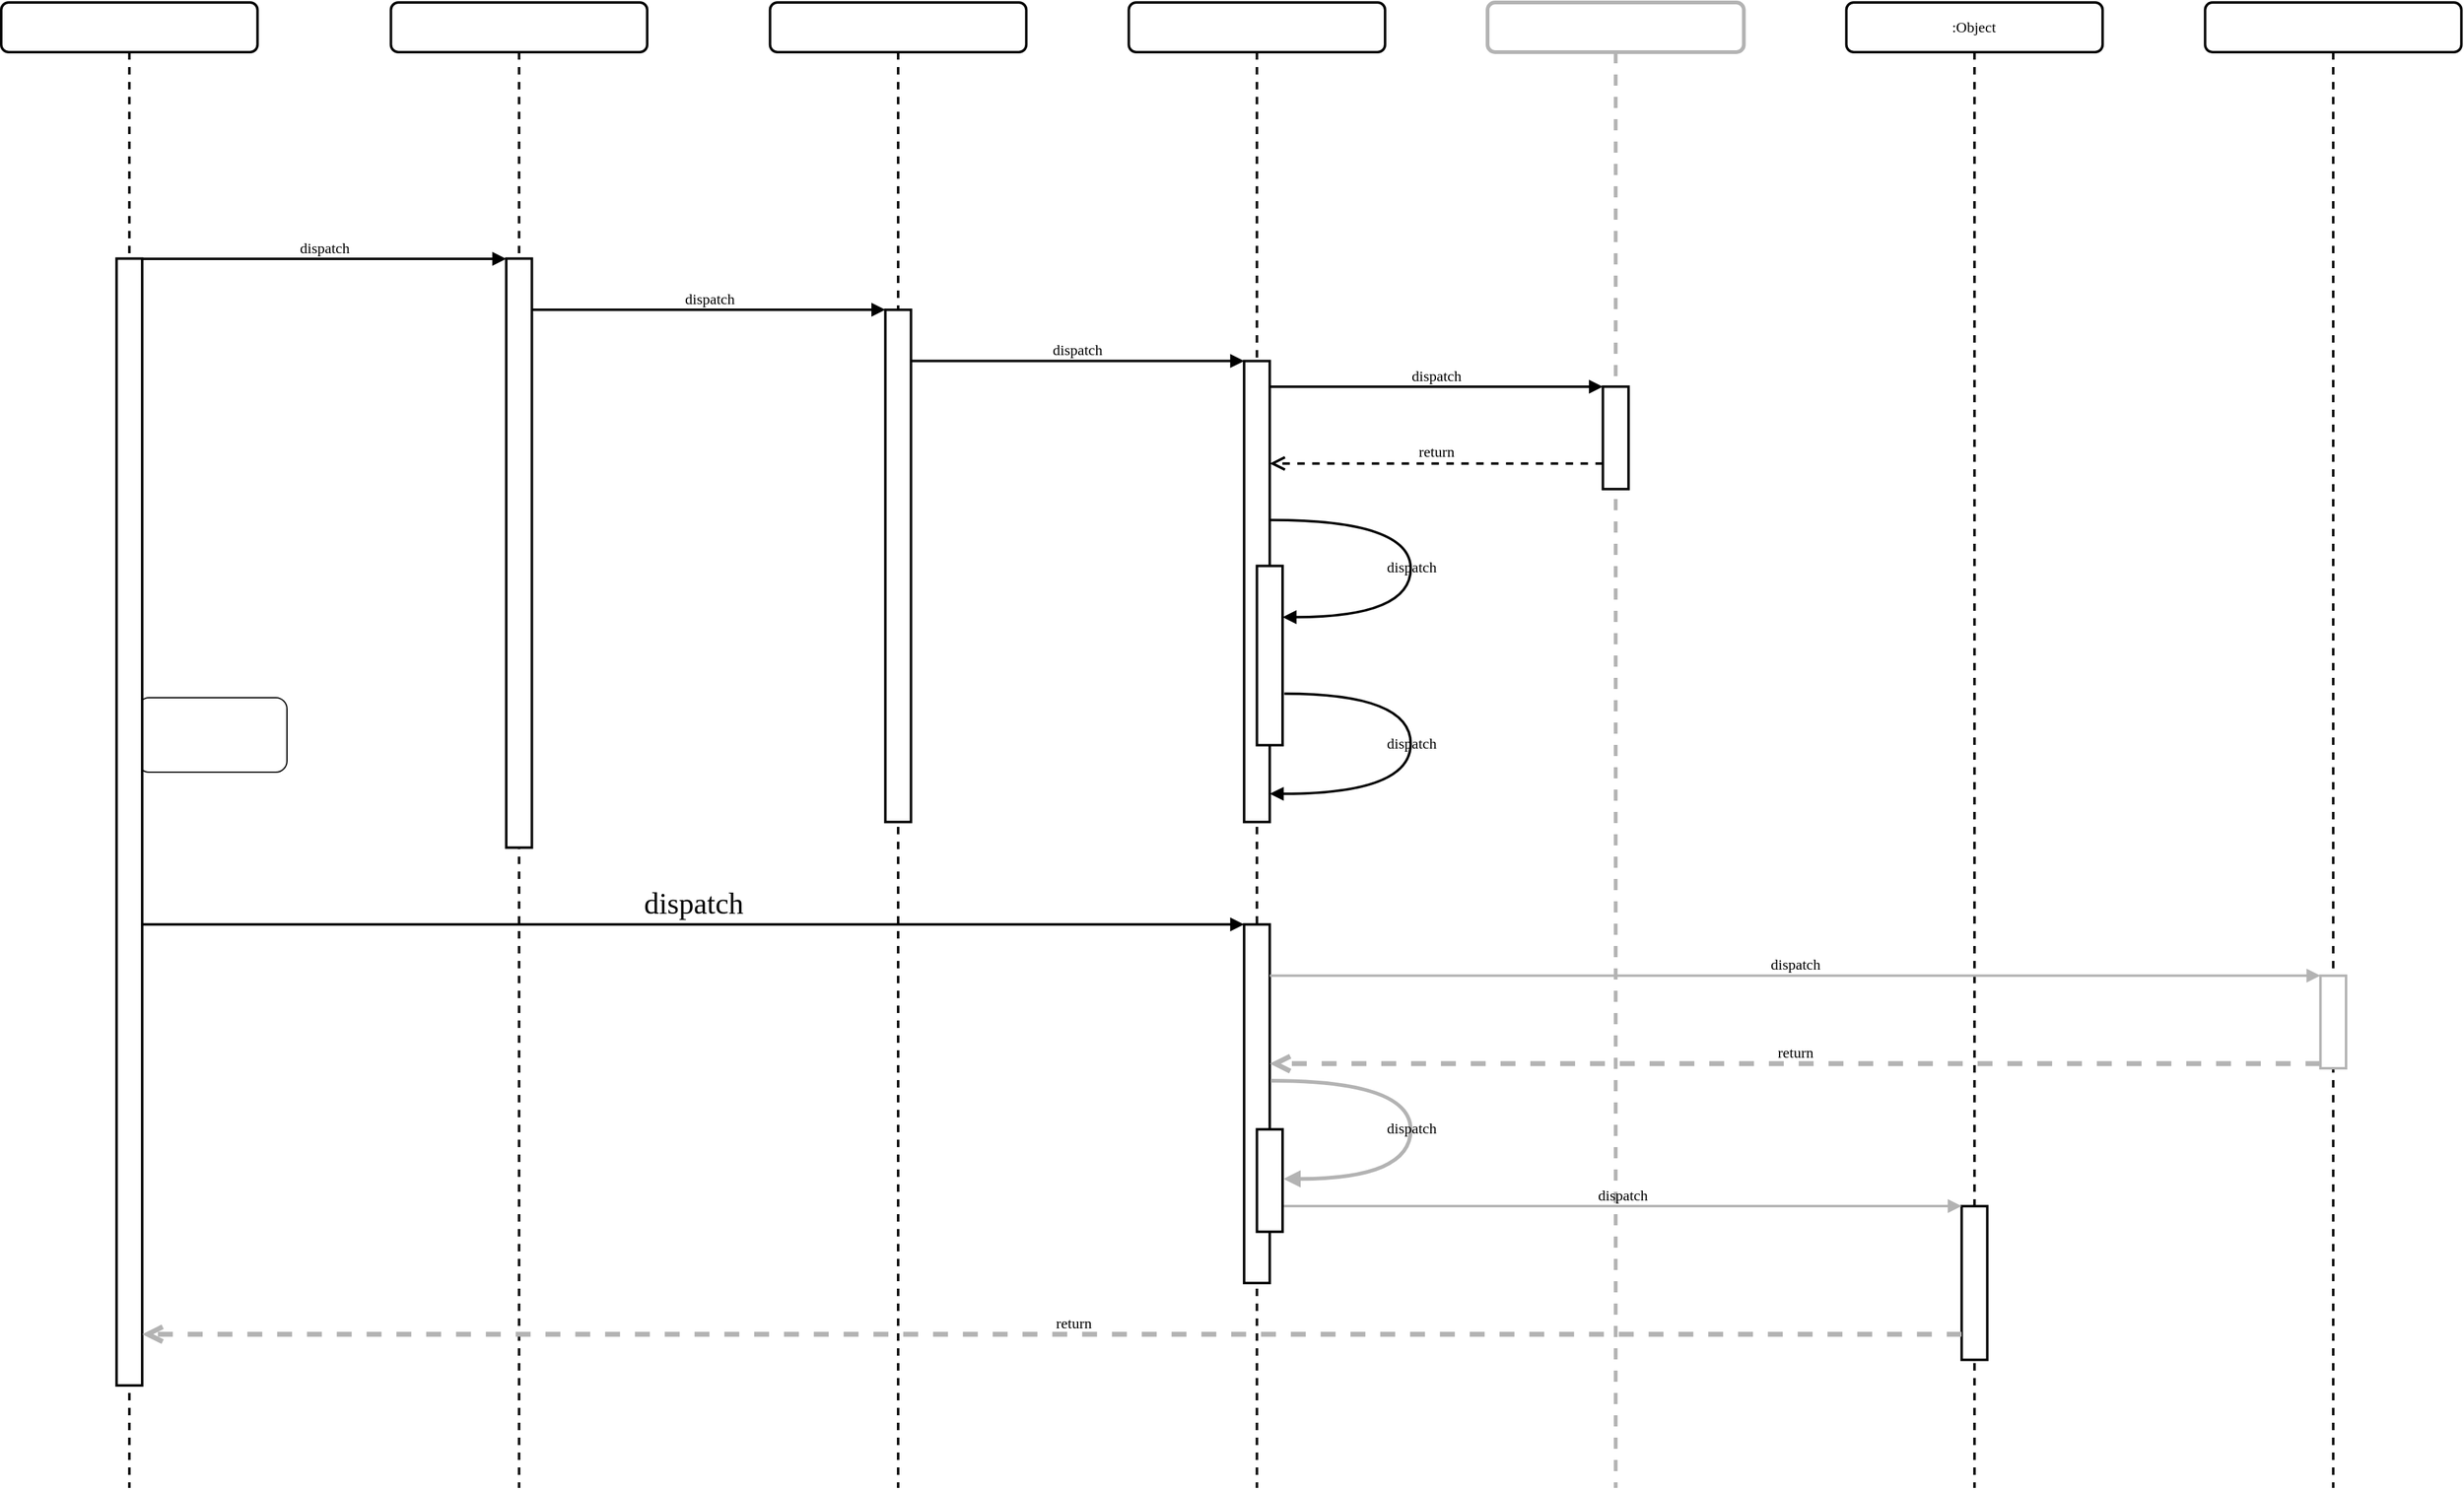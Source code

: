 <mxfile version="21.0.8" type="github"><diagram id="Q6yI5cCWeAKQi3FaQHt-" name="第 1 页"><mxGraphModel dx="2390" dy="1273" grid="0" gridSize="10" guides="1" tooltips="1" connect="1" arrows="1" fold="1" page="1" pageScale="1" pageWidth="827" pageHeight="1169" math="0" shadow="0"><root><mxCell id="0"/><mxCell id="1" parent="0"/><mxCell id="ErtFUgv5RgOVQd-doz0e-1" value="" style="rounded=1;whiteSpace=wrap;html=1;" parent="1" vertex="1"><mxGeometry x="180" y="680" width="120" height="60" as="geometry"/></mxCell><mxCell id="xoVI2AnB3weZR6k_ue2--1" value=":Object" style="shape=umlLifeline;perimeter=lifelinePerimeter;whiteSpace=wrap;html=1;container=1;collapsible=0;recursiveResize=0;outlineConnect=0;rounded=1;shadow=0;comic=0;labelBackgroundColor=none;strokeWidth=2;fontFamily=Verdana;fontSize=12;align=center;fillColor=#FFFFFF;fontColor=#FFFFFF;" vertex="1" parent="1"><mxGeometry x="383.707" y="120" width="206.291" height="1196.486" as="geometry"/></mxCell><mxCell id="xoVI2AnB3weZR6k_ue2--2" value="" style="html=1;points=[];perimeter=orthogonalPerimeter;rounded=0;shadow=0;comic=0;labelBackgroundColor=none;strokeWidth=2;fontFamily=Verdana;fontSize=12;align=center;" vertex="1" parent="xoVI2AnB3weZR6k_ue2--1"><mxGeometry x="92.831" y="206.291" width="20.629" height="474.468" as="geometry"/></mxCell><mxCell id="xoVI2AnB3weZR6k_ue2--3" value=":Object" style="shape=umlLifeline;perimeter=lifelinePerimeter;whiteSpace=wrap;html=1;container=1;collapsible=0;recursiveResize=0;outlineConnect=0;rounded=1;shadow=0;comic=0;labelBackgroundColor=none;strokeWidth=2;fontFamily=Verdana;fontSize=12;align=center;fillColor=#FFFFFF;fontColor=#FFFFFF;" vertex="1" parent="1"><mxGeometry x="688.872" y="120" width="206.291" height="1196.486" as="geometry"/></mxCell><mxCell id="xoVI2AnB3weZR6k_ue2--4" value="" style="html=1;points=[];perimeter=orthogonalPerimeter;rounded=0;shadow=0;comic=0;labelBackgroundColor=none;strokeWidth=2;fontFamily=Verdana;fontSize=12;align=center;" vertex="1" parent="xoVI2AnB3weZR6k_ue2--3"><mxGeometry x="92.831" y="247.549" width="20.629" height="412.581" as="geometry"/></mxCell><mxCell id="xoVI2AnB3weZR6k_ue2--5" value=":Object" style="shape=umlLifeline;perimeter=lifelinePerimeter;whiteSpace=wrap;html=1;container=1;collapsible=0;recursiveResize=0;outlineConnect=0;rounded=1;shadow=0;comic=0;labelBackgroundColor=none;strokeWidth=2;fontFamily=Verdana;fontSize=12;align=center;fillColor=#FFFFFF;fontColor=#FFFFFF;" vertex="1" parent="1"><mxGeometry x="977.679" y="120" width="206.291" height="1196.486" as="geometry"/></mxCell><mxCell id="xoVI2AnB3weZR6k_ue2--6" value=":Object" style="shape=umlLifeline;perimeter=lifelinePerimeter;whiteSpace=wrap;html=1;container=1;collapsible=0;recursiveResize=0;outlineConnect=0;rounded=1;shadow=0;comic=0;labelBackgroundColor=none;strokeWidth=3;fontFamily=Verdana;fontSize=12;align=center;fillColor=#FFFFFF;fontColor=#FFFFFF;strokeColor=#B3B3B3;" vertex="1" parent="1"><mxGeometry x="1266.486" y="120" width="206.291" height="1196.486" as="geometry"/></mxCell><mxCell id="xoVI2AnB3weZR6k_ue2--7" value=":Object" style="shape=umlLifeline;perimeter=lifelinePerimeter;whiteSpace=wrap;html=1;container=1;collapsible=0;recursiveResize=0;outlineConnect=0;rounded=1;shadow=0;comic=0;labelBackgroundColor=none;strokeWidth=2;fontFamily=Verdana;fontSize=12;align=center;" vertex="1" parent="1"><mxGeometry x="1555.293" y="120" width="206.291" height="1196.486" as="geometry"/></mxCell><mxCell id="xoVI2AnB3weZR6k_ue2--8" value="" style="html=1;points=[];perimeter=orthogonalPerimeter;rounded=0;shadow=0;comic=0;labelBackgroundColor=none;strokeWidth=2;fontFamily=Verdana;fontSize=12;align=center;" vertex="1" parent="xoVI2AnB3weZR6k_ue2--7"><mxGeometry x="92.831" y="969.566" width="20.629" height="123.774" as="geometry"/></mxCell><mxCell id="xoVI2AnB3weZR6k_ue2--9" value=":Object" style="shape=umlLifeline;perimeter=lifelinePerimeter;whiteSpace=wrap;html=1;container=1;collapsible=0;recursiveResize=0;outlineConnect=0;rounded=1;shadow=0;comic=0;labelBackgroundColor=none;strokeWidth=2;fontFamily=Verdana;fontSize=12;align=center;fillColor=#FFFFFF;fontColor=#FFFFFF;" vertex="1" parent="1"><mxGeometry x="1844.1" y="120" width="206.291" height="1196.486" as="geometry"/></mxCell><mxCell id="xoVI2AnB3weZR6k_ue2--10" value=":Object" style="shape=umlLifeline;perimeter=lifelinePerimeter;whiteSpace=wrap;html=1;container=1;collapsible=0;recursiveResize=0;outlineConnect=0;rounded=1;shadow=0;comic=0;labelBackgroundColor=none;strokeWidth=2;fontFamily=Verdana;fontSize=12;align=center;fillColor=#FFFFFF;fontColor=#FFFFFF;" vertex="1" parent="1"><mxGeometry x="70" y="120" width="206.291" height="1196.486" as="geometry"/></mxCell><mxCell id="xoVI2AnB3weZR6k_ue2--11" value="" style="html=1;points=[];perimeter=orthogonalPerimeter;rounded=0;shadow=0;comic=0;labelBackgroundColor=none;strokeWidth=2;fontFamily=Verdana;fontSize=12;align=center;" vertex="1" parent="xoVI2AnB3weZR6k_ue2--10"><mxGeometry x="92.831" y="206.291" width="20.629" height="907.679" as="geometry"/></mxCell><mxCell id="xoVI2AnB3weZR6k_ue2--12" value="" style="html=1;points=[];perimeter=orthogonalPerimeter;rounded=0;shadow=0;comic=0;labelBackgroundColor=none;strokeWidth=2;fontFamily=Verdana;fontSize=12;align=center;" vertex="1" parent="1"><mxGeometry x="1070.51" y="408.807" width="20.629" height="371.323" as="geometry"/></mxCell><mxCell id="xoVI2AnB3weZR6k_ue2--13" value="dispatch" style="html=1;verticalAlign=bottom;endArrow=block;labelBackgroundColor=none;fontFamily=Verdana;fontSize=12;edgeStyle=elbowEdgeStyle;elbow=vertical;strokeWidth=2;" edge="1" parent="1" source="xoVI2AnB3weZR6k_ue2--4" target="xoVI2AnB3weZR6k_ue2--12"><mxGeometry relative="1" as="geometry"><mxPoint x="915.792" y="408.807" as="sourcePoint"/><Array as="points"><mxPoint x="812.646" y="408.807"/></Array></mxGeometry></mxCell><mxCell id="xoVI2AnB3weZR6k_ue2--14" value="" style="html=1;points=[];perimeter=orthogonalPerimeter;rounded=0;shadow=0;comic=0;labelBackgroundColor=none;strokeWidth=2;fontFamily=Verdana;fontSize=12;align=center;" vertex="1" parent="1"><mxGeometry x="1359.317" y="429.436" width="20.629" height="82.516" as="geometry"/></mxCell><mxCell id="xoVI2AnB3weZR6k_ue2--15" value="dispatch" style="html=1;verticalAlign=bottom;endArrow=block;entryX=0;entryY=0;labelBackgroundColor=none;fontFamily=Verdana;fontSize=12;edgeStyle=elbowEdgeStyle;elbow=vertical;strokeWidth=2;" edge="1" parent="1" source="xoVI2AnB3weZR6k_ue2--12" target="xoVI2AnB3weZR6k_ue2--14"><mxGeometry relative="1" as="geometry"><mxPoint x="1204.599" y="429.436" as="sourcePoint"/></mxGeometry></mxCell><mxCell id="xoVI2AnB3weZR6k_ue2--16" value="return" style="html=1;verticalAlign=bottom;endArrow=open;dashed=1;endSize=8;labelBackgroundColor=none;fontFamily=Verdana;fontSize=12;edgeStyle=elbowEdgeStyle;elbow=vertical;strokeWidth=2;" edge="1" parent="1" source="xoVI2AnB3weZR6k_ue2--14" target="xoVI2AnB3weZR6k_ue2--12"><mxGeometry relative="1" as="geometry"><mxPoint x="1204.599" y="586.217" as="targetPoint"/><Array as="points"><mxPoint x="1245.857" y="491.323"/><mxPoint x="1307.744" y="491.323"/></Array></mxGeometry></mxCell><mxCell id="xoVI2AnB3weZR6k_ue2--17" value="" style="html=1;points=[];perimeter=orthogonalPerimeter;rounded=0;shadow=0;comic=0;labelBackgroundColor=none;strokeWidth=2;fontFamily=Verdana;fontSize=12;align=center;" vertex="1" parent="1"><mxGeometry x="1070.51" y="862.646" width="20.629" height="288.807" as="geometry"/></mxCell><mxCell id="xoVI2AnB3weZR6k_ue2--18" value="dispatch" style="html=1;verticalAlign=bottom;endArrow=block;entryX=0;entryY=0;labelBackgroundColor=none;fontFamily=Verdana;fontSize=24;strokeWidth=2;" edge="1" parent="1" source="xoVI2AnB3weZR6k_ue2--11" target="xoVI2AnB3weZR6k_ue2--17"><mxGeometry relative="1" as="geometry"><mxPoint x="915.792" y="821.388" as="sourcePoint"/></mxGeometry></mxCell><mxCell id="xoVI2AnB3weZR6k_ue2--19" value="" style="html=1;points=[];perimeter=orthogonalPerimeter;rounded=0;shadow=0;comic=0;labelBackgroundColor=none;strokeWidth=2;fontFamily=Verdana;fontSize=12;align=center;gradientColor=none;fillStyle=auto;strokeColor=#B3B3B3;" vertex="1" parent="1"><mxGeometry x="1936.929" y="903.906" width="20.63" height="74.6" as="geometry"/></mxCell><mxCell id="xoVI2AnB3weZR6k_ue2--20" value="dispatch" style="html=1;verticalAlign=bottom;endArrow=block;entryX=0;entryY=0;labelBackgroundColor=none;fontFamily=Verdana;fontSize=12;strokeWidth=2;strokeColor=#B3B3B3;" edge="1" parent="1" source="xoVI2AnB3weZR6k_ue2--17" target="xoVI2AnB3weZR6k_ue2--19"><mxGeometry relative="1" as="geometry"><mxPoint x="1782.213" y="656.356" as="sourcePoint"/></mxGeometry></mxCell><mxCell id="xoVI2AnB3weZR6k_ue2--21" value="return" style="html=1;verticalAlign=bottom;endArrow=open;dashed=1;endSize=8;exitX=0;exitY=0.95;labelBackgroundColor=none;fontFamily=Verdana;fontSize=12;strokeWidth=4;strokeColor=#B3B3B3;" edge="1" parent="1" source="xoVI2AnB3weZR6k_ue2--19" target="xoVI2AnB3weZR6k_ue2--17"><mxGeometry relative="1" as="geometry"><mxPoint x="1782.213" y="813.136" as="targetPoint"/></mxGeometry></mxCell><mxCell id="xoVI2AnB3weZR6k_ue2--22" value="dispatch" style="html=1;verticalAlign=bottom;endArrow=block;entryX=0;entryY=0;labelBackgroundColor=none;fontFamily=Verdana;fontSize=12;edgeStyle=elbowEdgeStyle;elbow=vertical;strokeWidth=2;strokeColor=#B3B3B3;" edge="1" parent="1" source="xoVI2AnB3weZR6k_ue2--29" target="xoVI2AnB3weZR6k_ue2--8"><mxGeometry relative="1" as="geometry"><mxPoint x="1514.035" y="1089.566" as="sourcePoint"/></mxGeometry></mxCell><mxCell id="xoVI2AnB3weZR6k_ue2--23" value="return" style="html=1;verticalAlign=bottom;endArrow=open;dashed=1;endSize=8;labelBackgroundColor=none;fontFamily=Verdana;fontSize=12;edgeStyle=elbowEdgeStyle;elbow=vertical;strokeWidth=4;strokeColor=#B3B3B3;" edge="1" parent="1" source="xoVI2AnB3weZR6k_ue2--8" target="xoVI2AnB3weZR6k_ue2--11"><mxGeometry x="-0.023" relative="1" as="geometry"><mxPoint x="1514.035" y="1246.347" as="targetPoint"/><Array as="points"><mxPoint x="1039.566" y="1192.711"/></Array><mxPoint as="offset"/></mxGeometry></mxCell><mxCell id="xoVI2AnB3weZR6k_ue2--24" value="dispatch" style="html=1;verticalAlign=bottom;endArrow=block;entryX=0;entryY=0;labelBackgroundColor=none;fontFamily=Verdana;fontSize=12;edgeStyle=elbowEdgeStyle;elbow=vertical;strokeWidth=2;" edge="1" parent="1" source="xoVI2AnB3weZR6k_ue2--11" target="xoVI2AnB3weZR6k_ue2--2"><mxGeometry relative="1" as="geometry"><mxPoint x="317.549" y="346.92" as="sourcePoint"/></mxGeometry></mxCell><mxCell id="xoVI2AnB3weZR6k_ue2--25" value="dispatch" style="html=1;verticalAlign=bottom;endArrow=block;entryX=0;entryY=0;labelBackgroundColor=none;fontFamily=Verdana;fontSize=12;edgeStyle=elbowEdgeStyle;elbow=vertical;strokeWidth=2;" edge="1" parent="1" source="xoVI2AnB3weZR6k_ue2--2" target="xoVI2AnB3weZR6k_ue2--4"><mxGeometry relative="1" as="geometry"><mxPoint x="626.985" y="367.549" as="sourcePoint"/></mxGeometry></mxCell><mxCell id="xoVI2AnB3weZR6k_ue2--26" value="" style="html=1;points=[];perimeter=orthogonalPerimeter;rounded=0;shadow=0;comic=0;labelBackgroundColor=none;strokeWidth=2;fontFamily=Verdana;fontSize=12;align=center;" vertex="1" parent="1"><mxGeometry x="1080.824" y="573.839" width="20.629" height="144.403" as="geometry"/></mxCell><mxCell id="xoVI2AnB3weZR6k_ue2--27" value="dispatch" style="html=1;verticalAlign=bottom;endArrow=block;labelBackgroundColor=none;fontFamily=Verdana;fontSize=12;elbow=vertical;edgeStyle=orthogonalEdgeStyle;curved=1;entryX=1;entryY=0.286;entryPerimeter=0;exitX=1.038;exitY=0.345;exitPerimeter=0;strokeWidth=2;" edge="1" parent="1" source="xoVI2AnB3weZR6k_ue2--12" target="xoVI2AnB3weZR6k_ue2--26"><mxGeometry x="0.09" relative="1" as="geometry"><mxPoint x="822.961" y="429.436" as="sourcePoint"/><mxPoint x="1091.139" y="429.436" as="targetPoint"/><Array as="points"><mxPoint x="1204.599" y="536.707"/><mxPoint x="1204.599" y="615.097"/></Array><mxPoint as="offset"/></mxGeometry></mxCell><mxCell id="xoVI2AnB3weZR6k_ue2--28" value="dispatch" style="html=1;verticalAlign=bottom;endArrow=block;labelBackgroundColor=none;fontFamily=Verdana;fontSize=12;elbow=vertical;edgeStyle=orthogonalEdgeStyle;curved=1;exitX=1.066;exitY=0.713;exitPerimeter=0;strokeWidth=2;" edge="1" parent="1" source="xoVI2AnB3weZR6k_ue2--26"><mxGeometry x="0.017" relative="1" as="geometry"><mxPoint x="1122.77" y="676.985" as="sourcePoint"/><mxPoint x="1091.139" y="757.438" as="targetPoint"/><Array as="points"><mxPoint x="1204.599" y="676.985"/><mxPoint x="1204.599" y="757.438"/></Array><mxPoint as="offset"/></mxGeometry></mxCell><mxCell id="xoVI2AnB3weZR6k_ue2--29" value="" style="html=1;points=[];perimeter=orthogonalPerimeter;rounded=0;shadow=0;comic=0;labelBackgroundColor=none;strokeWidth=2;fontFamily=Verdana;fontSize=12;align=center;" vertex="1" parent="1"><mxGeometry x="1080.824" y="1027.679" width="20.629" height="82.516" as="geometry"/></mxCell><mxCell id="xoVI2AnB3weZR6k_ue2--30" value="dispatch" style="html=1;verticalAlign=bottom;endArrow=block;labelBackgroundColor=none;fontFamily=Verdana;fontSize=12;elbow=vertical;edgeStyle=orthogonalEdgeStyle;curved=1;entryX=1;entryY=0.286;entryPerimeter=0;exitX=1.038;exitY=0.345;exitPerimeter=0;strokeWidth=3;strokeColor=#B3B3B3;" edge="1" parent="1"><mxGeometry x="0.092" relative="1" as="geometry"><mxPoint x="1091.826" y="988.483" as="sourcePoint"/><mxPoint x="1102.141" y="1067.562" as="targetPoint"/><Array as="points"><mxPoint x="1204.599" y="988.483"/><mxPoint x="1204.599" y="1066.874"/></Array><mxPoint as="offset"/></mxGeometry></mxCell></root></mxGraphModel></diagram></mxfile>